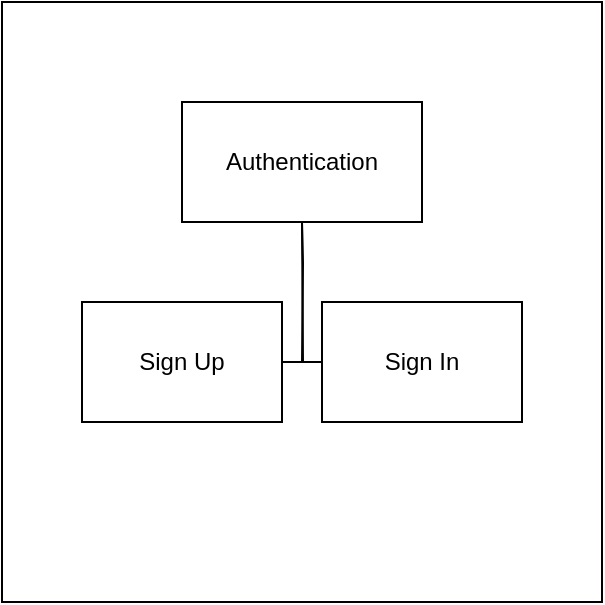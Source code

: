 <mxfile version="22.1.9" type="github">
  <diagram name="Page-1" id="8_7_N_60OG5D65UDgKmP">
    <mxGraphModel dx="1434" dy="756" grid="1" gridSize="10" guides="1" tooltips="1" connect="1" arrows="1" fold="1" page="1" pageScale="1" pageWidth="850" pageHeight="1100" math="0" shadow="0">
      <root>
        <mxCell id="0" />
        <mxCell id="1" parent="0" />
        <mxCell id="_81TZ_V6RUeEekABkICf-2" value="" style="whiteSpace=wrap;html=1;aspect=fixed;" vertex="1" parent="1">
          <mxGeometry x="100" y="140" width="300" height="300" as="geometry" />
        </mxCell>
        <UserObject label="Authentication" treeRoot="1" id="_81TZ_V6RUeEekABkICf-7">
          <mxCell style="whiteSpace=wrap;html=1;align=center;treeFolding=1;treeMoving=1;newEdgeStyle={&quot;edgeStyle&quot;:&quot;elbowEdgeStyle&quot;,&quot;startArrow&quot;:&quot;none&quot;,&quot;endArrow&quot;:&quot;none&quot;};" vertex="1" parent="1">
            <mxGeometry x="190" y="190" width="120" height="60" as="geometry" />
          </mxCell>
        </UserObject>
        <mxCell id="_81TZ_V6RUeEekABkICf-8" value="" style="edgeStyle=orthogonalEdgeStyle;sourcePerimeterSpacing=0;targetPerimeterSpacing=0;startArrow=none;endArrow=none;rounded=0;targetPortConstraint=eastwest;sourcePortConstraint=northsouth;curved=0;rounded=0;" edge="1" target="_81TZ_V6RUeEekABkICf-10" parent="1">
          <mxGeometry relative="1" as="geometry">
            <mxPoint x="250" y="250" as="sourcePoint" />
          </mxGeometry>
        </mxCell>
        <mxCell id="_81TZ_V6RUeEekABkICf-9" value="" style="edgeStyle=orthogonalEdgeStyle;sourcePerimeterSpacing=0;targetPerimeterSpacing=0;startArrow=none;endArrow=none;rounded=0;targetPortConstraint=eastwest;sourcePortConstraint=northsouth;curved=0;rounded=0;" edge="1" target="_81TZ_V6RUeEekABkICf-11" parent="1">
          <mxGeometry relative="1" as="geometry">
            <mxPoint x="250" y="250" as="sourcePoint" />
          </mxGeometry>
        </mxCell>
        <mxCell id="_81TZ_V6RUeEekABkICf-10" value="Sign Up" style="whiteSpace=wrap;html=1;align=center;verticalAlign=middle;treeFolding=1;treeMoving=1;" vertex="1" parent="1">
          <mxGeometry x="140" y="290" width="100" height="60" as="geometry" />
        </mxCell>
        <mxCell id="_81TZ_V6RUeEekABkICf-11" value="Sign In" style="whiteSpace=wrap;html=1;align=center;verticalAlign=middle;treeFolding=1;treeMoving=1;" vertex="1" parent="1">
          <mxGeometry x="260" y="290" width="100" height="60" as="geometry" />
        </mxCell>
      </root>
    </mxGraphModel>
  </diagram>
</mxfile>
